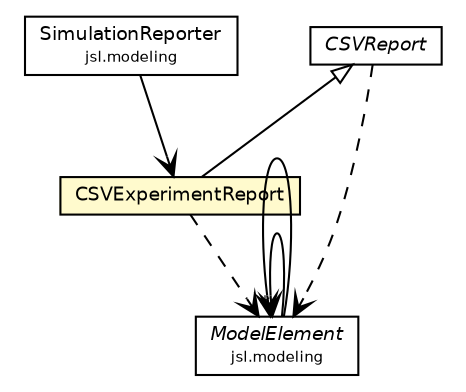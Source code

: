 #!/usr/local/bin/dot
#
# Class diagram 
# Generated by UMLGraph version 5.4 (http://www.umlgraph.org/)
#

digraph G {
	edge [fontname="Helvetica",fontsize=10,labelfontname="Helvetica",labelfontsize=10];
	node [fontname="Helvetica",fontsize=10,shape=plaintext];
	nodesep=0.25;
	ranksep=0.5;
	// jsl.modeling.SimulationReporter
	c42538 [label=<<table title="jsl.modeling.SimulationReporter" border="0" cellborder="1" cellspacing="0" cellpadding="2" port="p" href="../../modeling/SimulationReporter.html">
		<tr><td><table border="0" cellspacing="0" cellpadding="1">
<tr><td align="center" balign="center"> SimulationReporter </td></tr>
<tr><td align="center" balign="center"><font point-size="7.0"> jsl.modeling </font></td></tr>
		</table></td></tr>
		</table>>, URL="../../modeling/SimulationReporter.html", fontname="Helvetica", fontcolor="black", fontsize=9.0];
	// jsl.modeling.ModelElement
	c42547 [label=<<table title="jsl.modeling.ModelElement" border="0" cellborder="1" cellspacing="0" cellpadding="2" port="p" href="../../modeling/ModelElement.html">
		<tr><td><table border="0" cellspacing="0" cellpadding="1">
<tr><td align="center" balign="center"><font face="Helvetica-Oblique"> ModelElement </font></td></tr>
<tr><td align="center" balign="center"><font point-size="7.0"> jsl.modeling </font></td></tr>
		</table></td></tr>
		</table>>, URL="../../modeling/ModelElement.html", fontname="Helvetica", fontcolor="black", fontsize=9.0];
	// jsl.observers.textfile.CSVReport
	c42835 [label=<<table title="jsl.observers.textfile.CSVReport" border="0" cellborder="1" cellspacing="0" cellpadding="2" port="p" href="./CSVReport.html">
		<tr><td><table border="0" cellspacing="0" cellpadding="1">
<tr><td align="center" balign="center"><font face="Helvetica-Oblique"> CSVReport </font></td></tr>
		</table></td></tr>
		</table>>, URL="./CSVReport.html", fontname="Helvetica", fontcolor="black", fontsize=9.0];
	// jsl.observers.textfile.CSVExperimentReport
	c42837 [label=<<table title="jsl.observers.textfile.CSVExperimentReport" border="0" cellborder="1" cellspacing="0" cellpadding="2" port="p" bgcolor="lemonChiffon" href="./CSVExperimentReport.html">
		<tr><td><table border="0" cellspacing="0" cellpadding="1">
<tr><td align="center" balign="center"> CSVExperimentReport </td></tr>
		</table></td></tr>
		</table>>, URL="./CSVExperimentReport.html", fontname="Helvetica", fontcolor="black", fontsize=9.0];
	//jsl.observers.textfile.CSVExperimentReport extends jsl.observers.textfile.CSVReport
	c42835:p -> c42837:p [dir=back,arrowtail=empty];
	// jsl.modeling.SimulationReporter NAVASSOC jsl.observers.textfile.CSVExperimentReport
	c42538:p -> c42837:p [taillabel="", label="", headlabel="", fontname="Helvetica", fontcolor="black", fontsize=10.0, color="black", arrowhead=open];
	// jsl.modeling.ModelElement NAVASSOC jsl.modeling.ModelElement
	c42547:p -> c42547:p [taillabel="", label="", headlabel="*", fontname="Helvetica", fontcolor="black", fontsize=10.0, color="black", arrowhead=open];
	// jsl.modeling.ModelElement NAVASSOC jsl.modeling.ModelElement
	c42547:p -> c42547:p [taillabel="", label="", headlabel="", fontname="Helvetica", fontcolor="black", fontsize=10.0, color="black", arrowhead=open];
	// jsl.observers.textfile.CSVReport DEPEND jsl.modeling.ModelElement
	c42835:p -> c42547:p [taillabel="", label="", headlabel="", fontname="Helvetica", fontcolor="black", fontsize=10.0, color="black", arrowhead=open, style=dashed];
	// jsl.observers.textfile.CSVExperimentReport DEPEND jsl.modeling.ModelElement
	c42837:p -> c42547:p [taillabel="", label="", headlabel="", fontname="Helvetica", fontcolor="black", fontsize=10.0, color="black", arrowhead=open, style=dashed];
}

